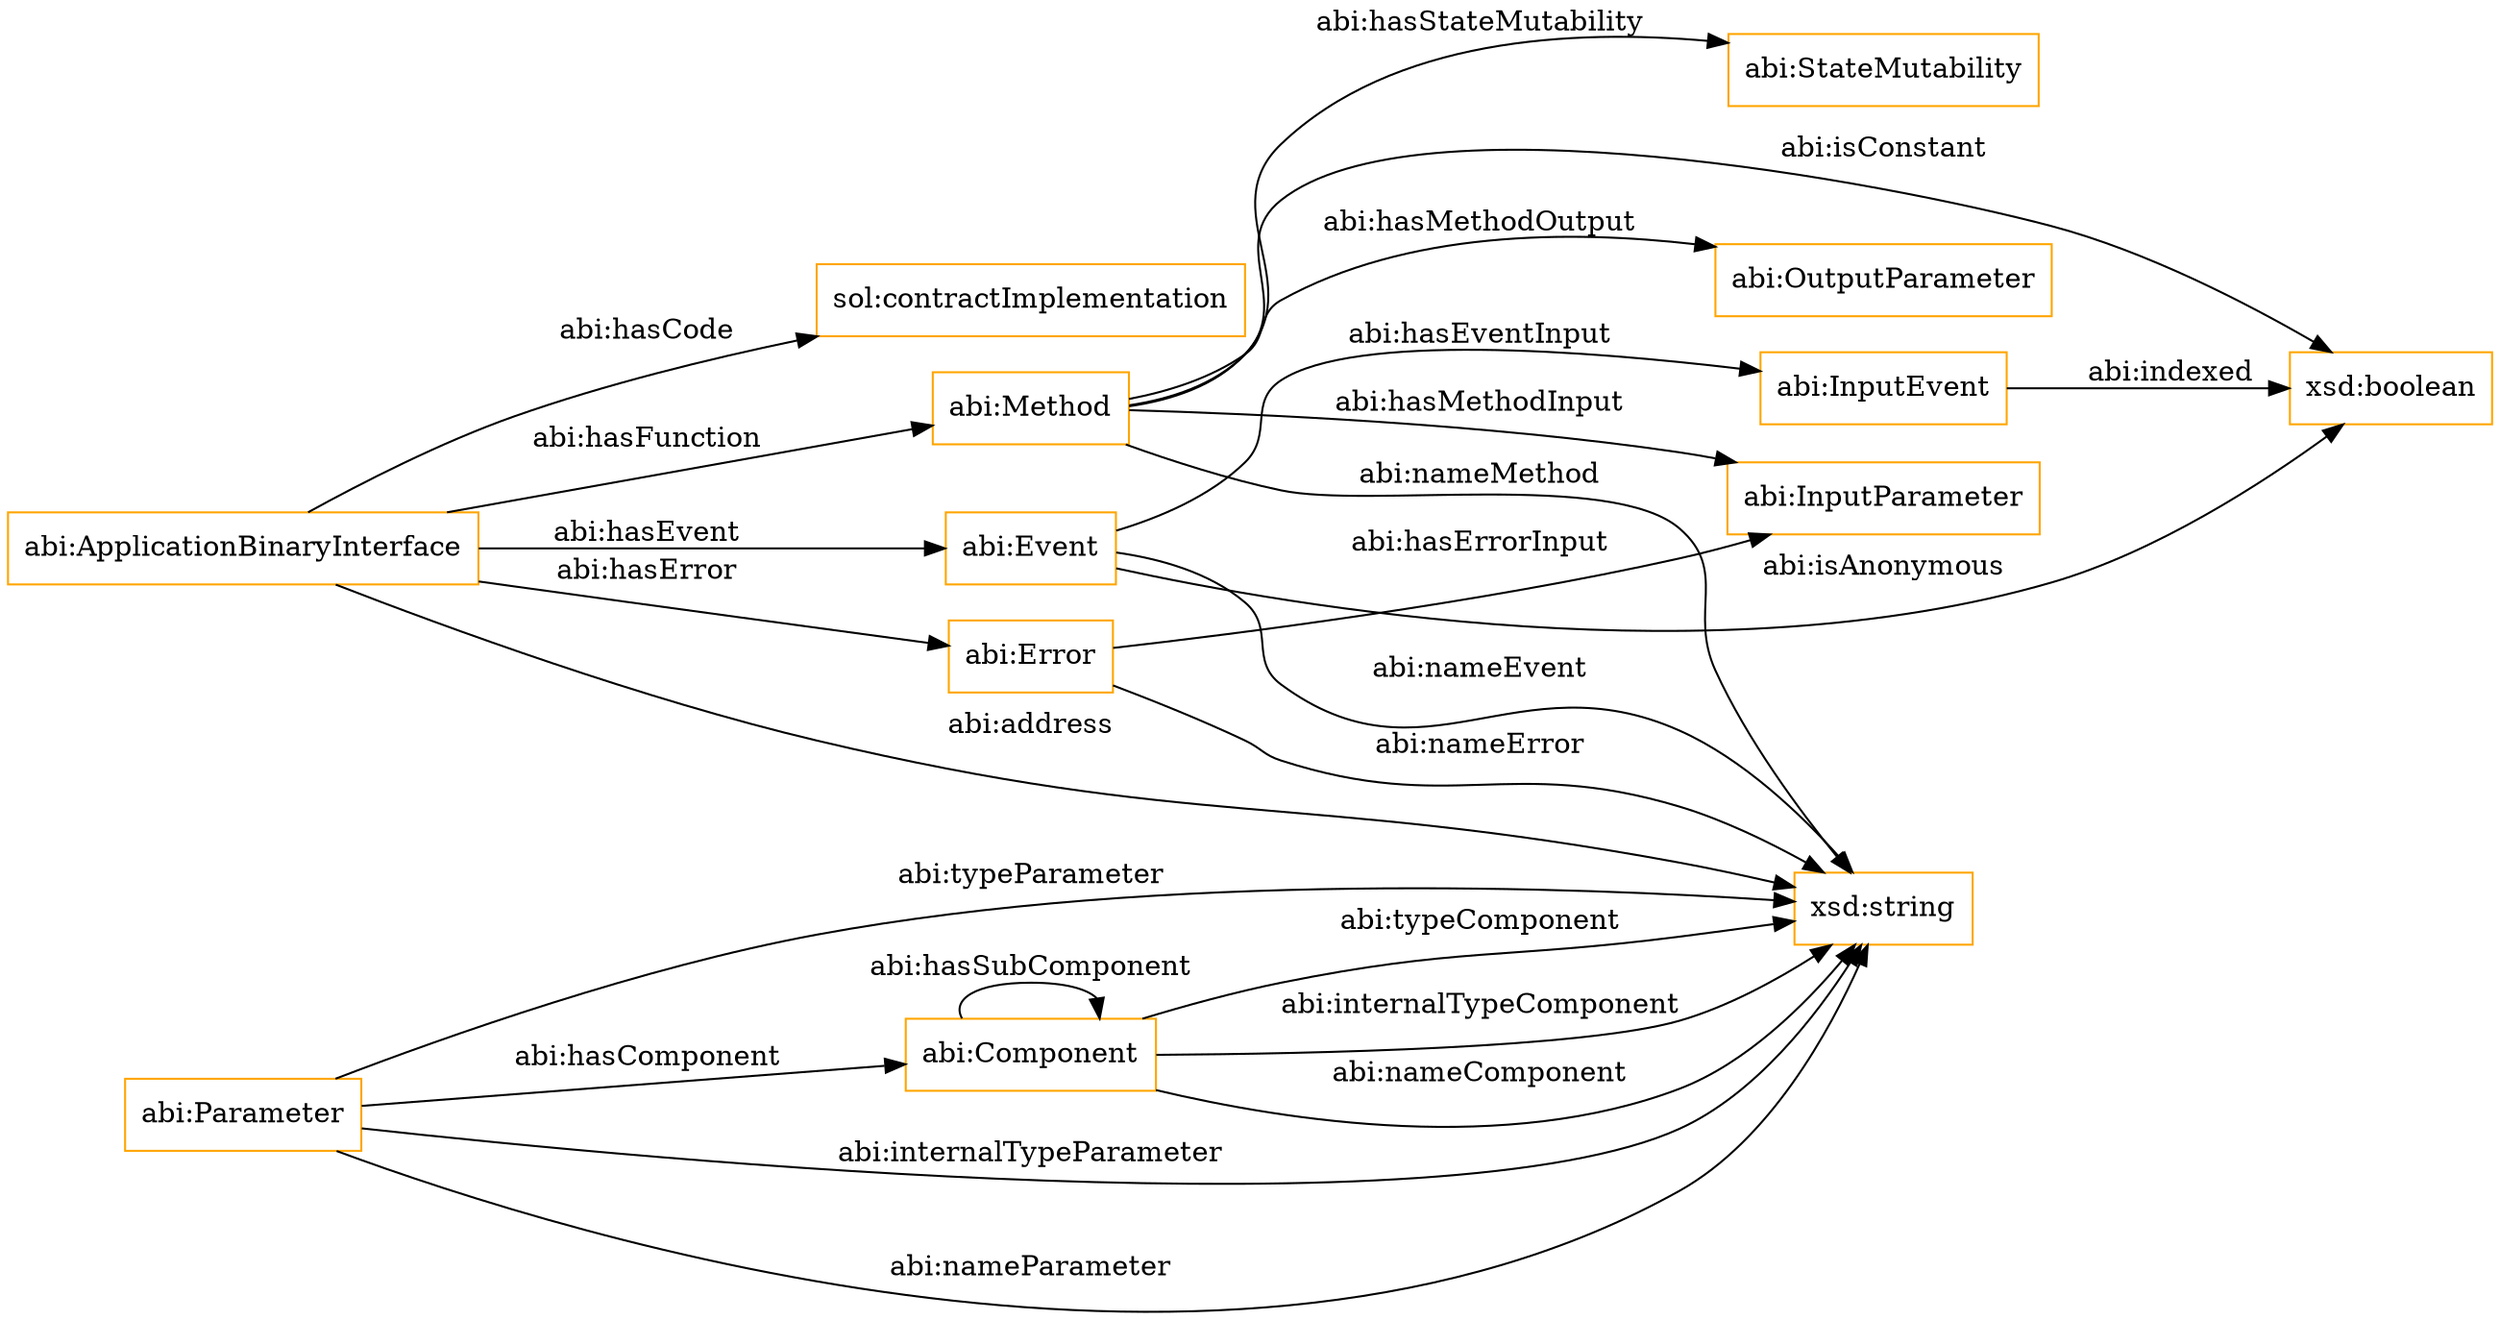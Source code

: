 digraph ar2dtool_diagram { 
rankdir=LR;
size="1501"
node [shape = rectangle, color="orange"]; "abi:ApplicationBinaryInterface" "abi:Parameter" "abi:OutputParameter" "abi:Method" "abi:Event" "abi:StateMutability" "abi:InputEvent" "abi:Error" "sol:contractImplementation" "abi:Component" "abi:InputParameter" ; /*classes style*/
	"abi:Method" -> "xsd:string" [ label = "abi:nameMethod" ];
	"abi:Method" -> "xsd:boolean" [ label = "abi:isConstant" ];
	"abi:ApplicationBinaryInterface" -> "abi:Method" [ label = "abi:hasFunction" ];
	"abi:ApplicationBinaryInterface" -> "sol:contractImplementation" [ label = "abi:hasCode" ];
	"abi:Event" -> "xsd:boolean" [ label = "abi:isAnonymous" ];
	"abi:Parameter" -> "abi:Component" [ label = "abi:hasComponent" ];
	"abi:Parameter" -> "xsd:string" [ label = "abi:internalTypeParameter" ];
	"abi:Method" -> "abi:InputParameter" [ label = "abi:hasMethodInput" ];
	"abi:ApplicationBinaryInterface" -> "xsd:string" [ label = "abi:address" ];
	"abi:Error" -> "xsd:string" [ label = "abi:nameError" ];
	"abi:ApplicationBinaryInterface" -> "abi:Event" [ label = "abi:hasEvent" ];
	"abi:Parameter" -> "xsd:string" [ label = "abi:nameParameter" ];
	"abi:Component" -> "abi:Component" [ label = "abi:hasSubComponent" ];
	"abi:Component" -> "xsd:string" [ label = "abi:nameComponent" ];
	"abi:Method" -> "abi:OutputParameter" [ label = "abi:hasMethodOutput" ];
	"abi:Error" -> "abi:InputParameter" [ label = "abi:hasErrorInput" ];
	"abi:Method" -> "abi:StateMutability" [ label = "abi:hasStateMutability" ];
	"abi:InputEvent" -> "xsd:boolean" [ label = "abi:indexed" ];
	"abi:Event" -> "abi:InputEvent" [ label = "abi:hasEventInput" ];
	"abi:Parameter" -> "xsd:string" [ label = "abi:typeParameter" ];
	"abi:ApplicationBinaryInterface" -> "abi:Error" [ label = "abi:hasError" ];
	"abi:Component" -> "xsd:string" [ label = "abi:typeComponent" ];
	"abi:Component" -> "xsd:string" [ label = "abi:internalTypeComponent" ];
	"abi:Event" -> "xsd:string" [ label = "abi:nameEvent" ];

}
